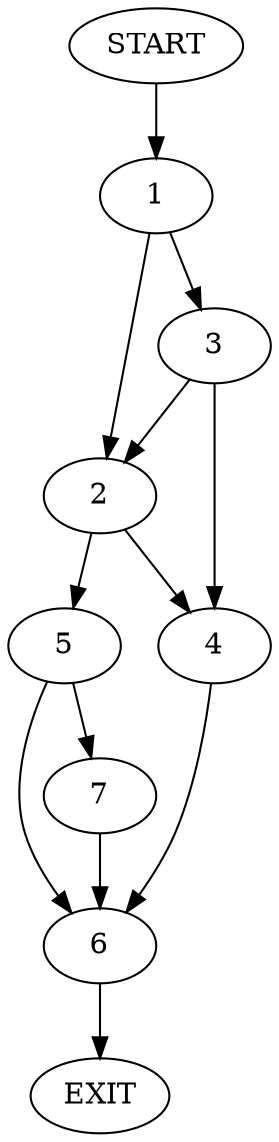 digraph {
0 [label="START"];
1;
2;
3;
4;
5;
6;
7;
8 [label="EXIT"];
0 -> 1;
1 -> 2;
1 -> 3;
3 -> 2;
3 -> 4;
2 -> 5;
2 -> 4;
4 -> 6;
5 -> 6;
5 -> 7;
6 -> 8;
7 -> 6;
}